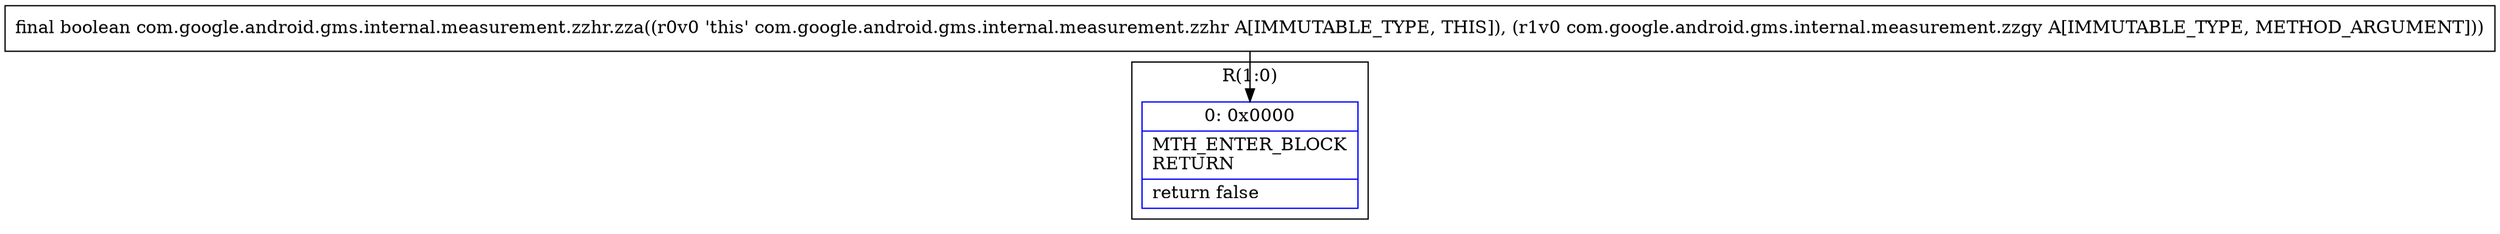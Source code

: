 digraph "CFG forcom.google.android.gms.internal.measurement.zzhr.zza(Lcom\/google\/android\/gms\/internal\/measurement\/zzgy;)Z" {
subgraph cluster_Region_1945324612 {
label = "R(1:0)";
node [shape=record,color=blue];
Node_0 [shape=record,label="{0\:\ 0x0000|MTH_ENTER_BLOCK\lRETURN\l|return false\l}"];
}
MethodNode[shape=record,label="{final boolean com.google.android.gms.internal.measurement.zzhr.zza((r0v0 'this' com.google.android.gms.internal.measurement.zzhr A[IMMUTABLE_TYPE, THIS]), (r1v0 com.google.android.gms.internal.measurement.zzgy A[IMMUTABLE_TYPE, METHOD_ARGUMENT])) }"];
MethodNode -> Node_0;
}

